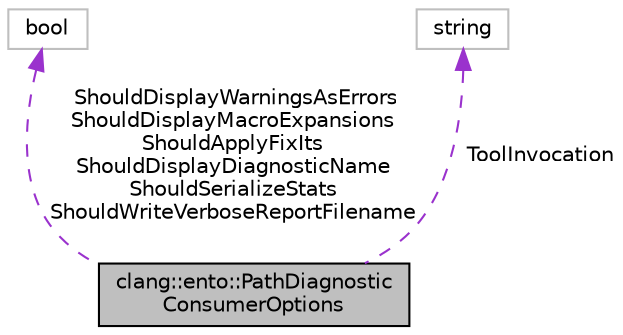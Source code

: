 digraph "clang::ento::PathDiagnosticConsumerOptions"
{
 // LATEX_PDF_SIZE
  bgcolor="transparent";
  edge [fontname="Helvetica",fontsize="10",labelfontname="Helvetica",labelfontsize="10"];
  node [fontname="Helvetica",fontsize="10",shape=record];
  Node1 [label="clang::ento::PathDiagnostic\lConsumerOptions",height=0.2,width=0.4,color="black", fillcolor="grey75", style="filled", fontcolor="black",tooltip="These options tweak the behavior of path diangostic consumers."];
  Node2 -> Node1 [dir="back",color="darkorchid3",fontsize="10",style="dashed",label=" ShouldDisplayWarningsAsErrors\nShouldDisplayMacroExpansions\nShouldApplyFixIts\nShouldDisplayDiagnosticName\nShouldSerializeStats\nShouldWriteVerboseReportFilename" ,fontname="Helvetica"];
  Node2 [label="bool",height=0.2,width=0.4,color="grey75",tooltip=" "];
  Node3 -> Node1 [dir="back",color="darkorchid3",fontsize="10",style="dashed",label=" ToolInvocation" ,fontname="Helvetica"];
  Node3 [label="string",height=0.2,width=0.4,color="grey75",tooltip=" "];
}
